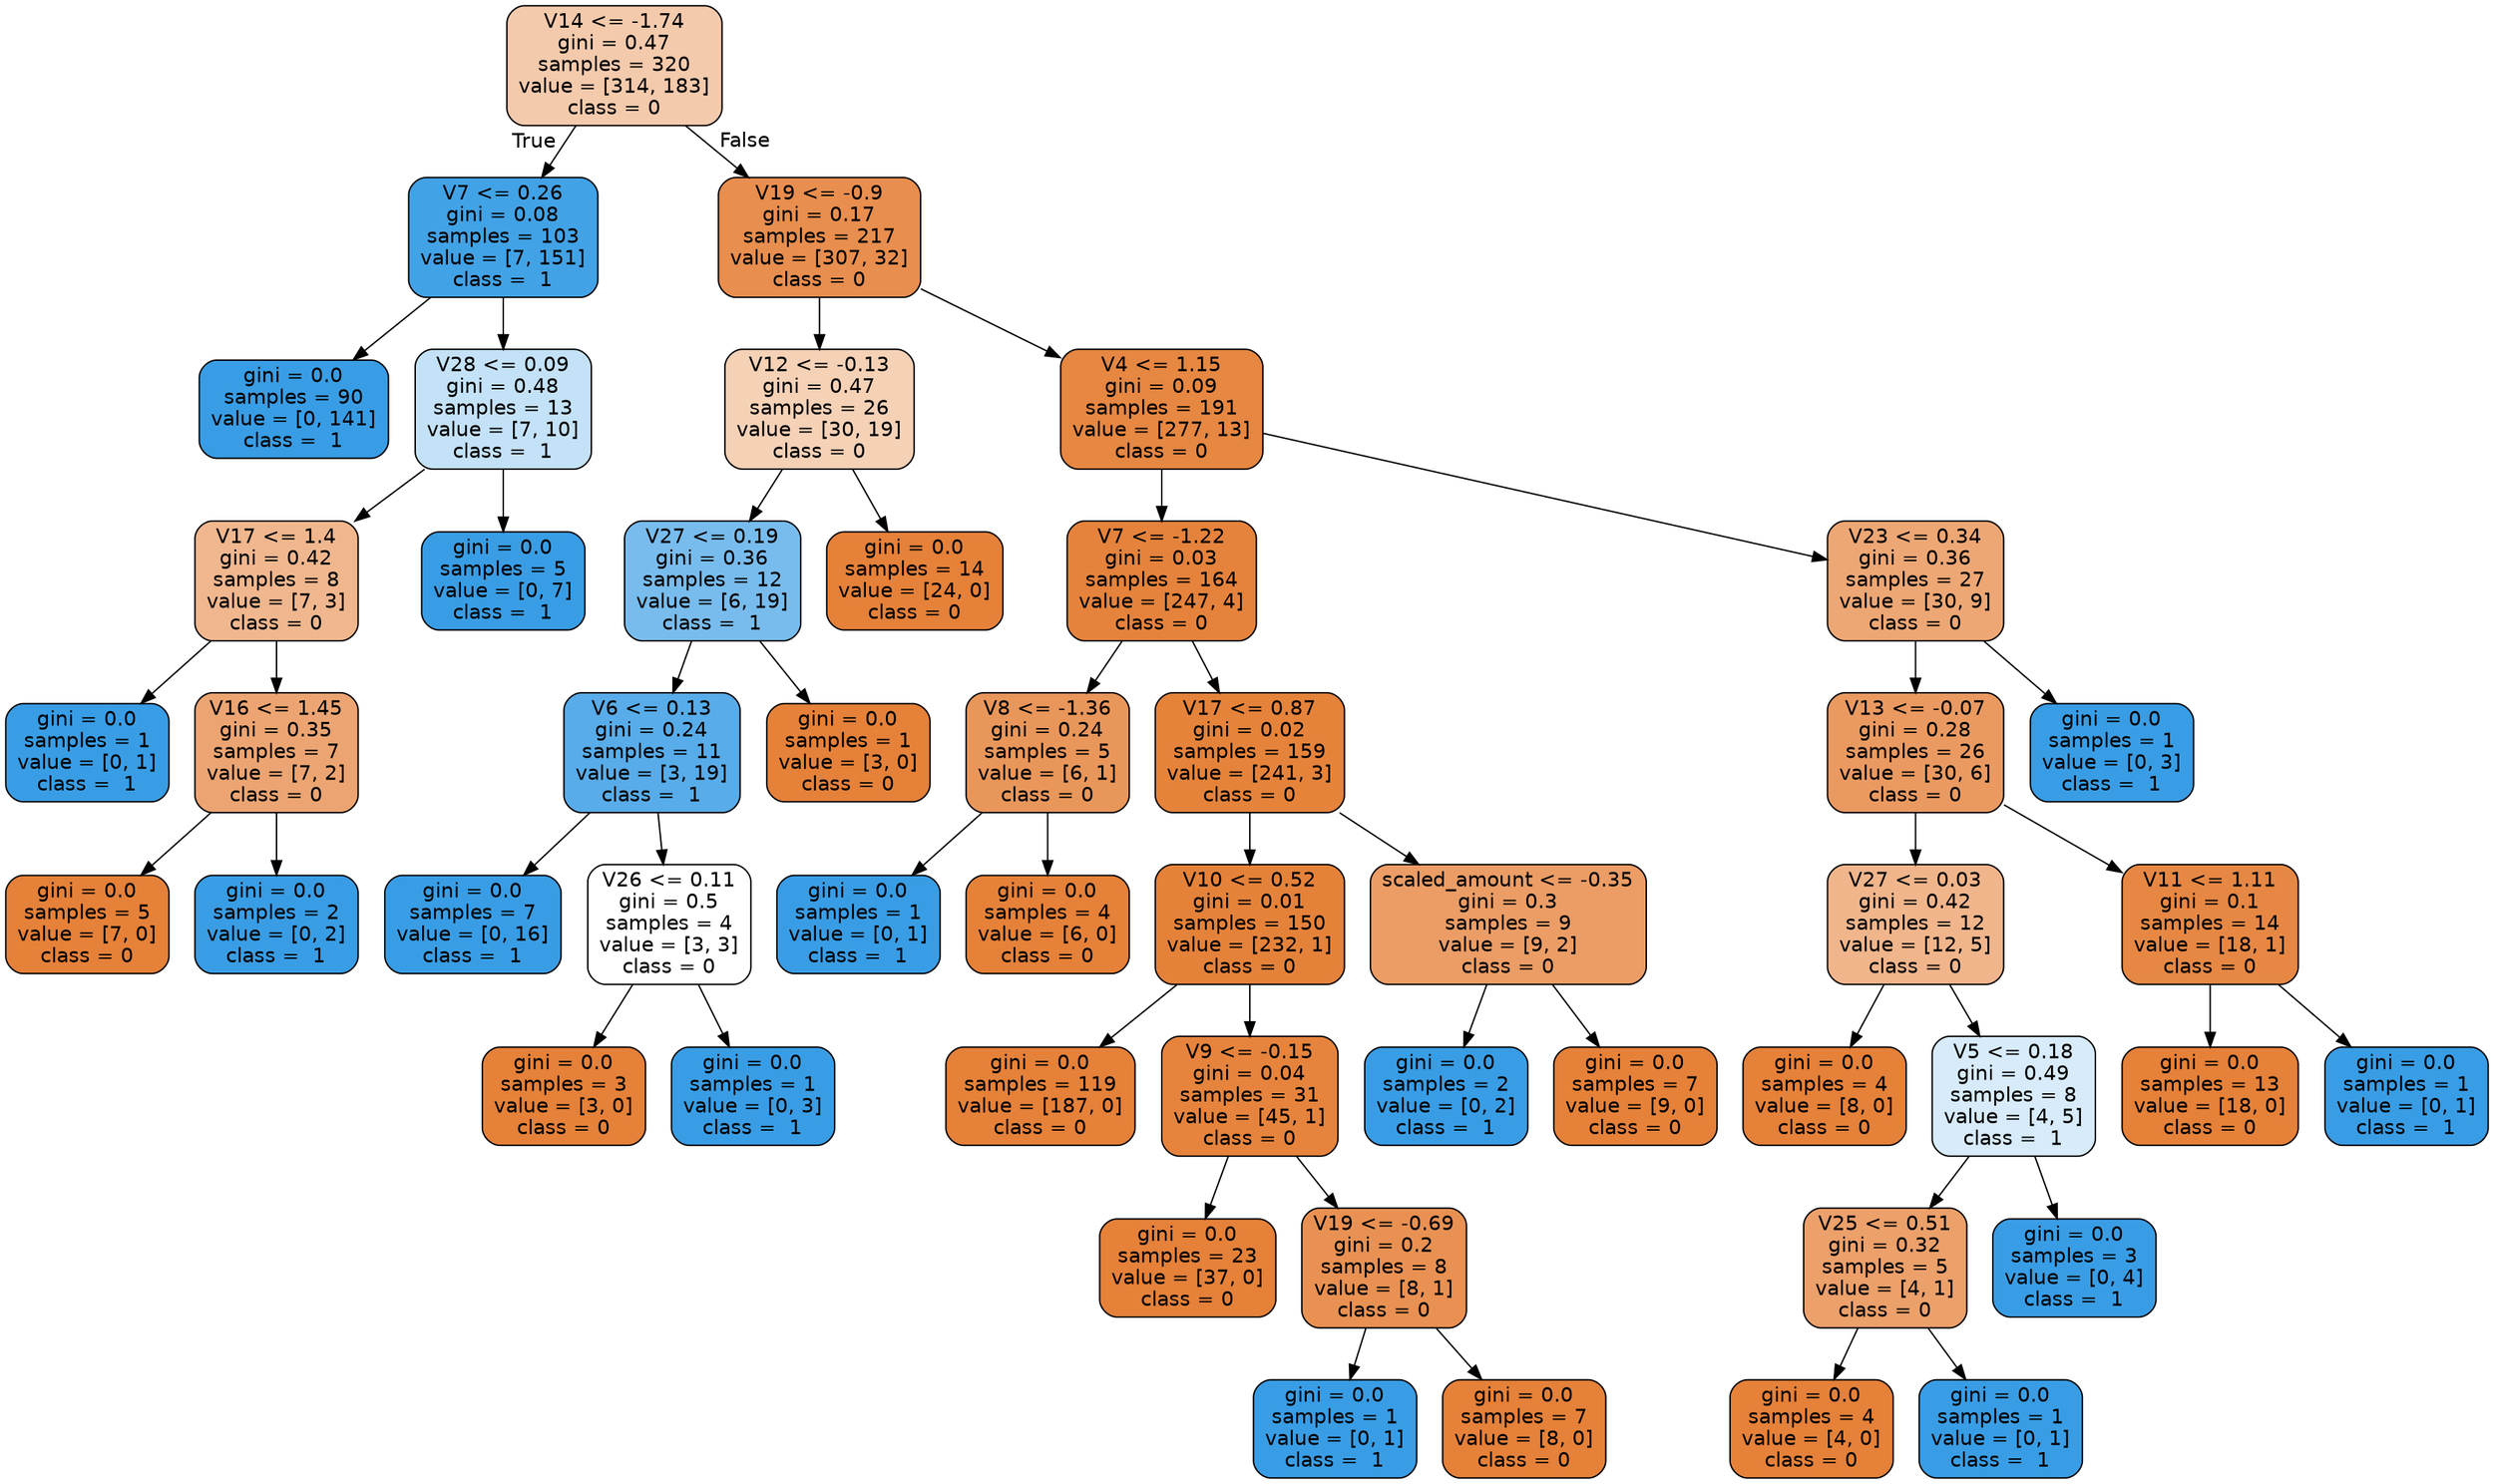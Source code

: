 digraph Tree {
node [shape=box, style="filled, rounded", color="black", fontname=helvetica] ;
edge [fontname=helvetica] ;
0 [label="V14 <= -1.74\ngini = 0.47\nsamples = 320\nvalue = [314, 183]\nclass = 0", fillcolor="#f4caac"] ;
1 [label="V7 <= 0.26\ngini = 0.08\nsamples = 103\nvalue = [7, 151]\nclass =  1", fillcolor="#42a2e6"] ;
0 -> 1 [labeldistance=2.5, labelangle=45, headlabel="True"] ;
2 [label="gini = 0.0\nsamples = 90\nvalue = [0, 141]\nclass =  1", fillcolor="#399de5"] ;
1 -> 2 ;
3 [label="V28 <= 0.09\ngini = 0.48\nsamples = 13\nvalue = [7, 10]\nclass =  1", fillcolor="#c4e2f7"] ;
1 -> 3 ;
4 [label="V17 <= 1.4\ngini = 0.42\nsamples = 8\nvalue = [7, 3]\nclass = 0", fillcolor="#f0b78e"] ;
3 -> 4 ;
5 [label="gini = 0.0\nsamples = 1\nvalue = [0, 1]\nclass =  1", fillcolor="#399de5"] ;
4 -> 5 ;
6 [label="V16 <= 1.45\ngini = 0.35\nsamples = 7\nvalue = [7, 2]\nclass = 0", fillcolor="#eca572"] ;
4 -> 6 ;
7 [label="gini = 0.0\nsamples = 5\nvalue = [7, 0]\nclass = 0", fillcolor="#e58139"] ;
6 -> 7 ;
8 [label="gini = 0.0\nsamples = 2\nvalue = [0, 2]\nclass =  1", fillcolor="#399de5"] ;
6 -> 8 ;
9 [label="gini = 0.0\nsamples = 5\nvalue = [0, 7]\nclass =  1", fillcolor="#399de5"] ;
3 -> 9 ;
10 [label="V19 <= -0.9\ngini = 0.17\nsamples = 217\nvalue = [307, 32]\nclass = 0", fillcolor="#e88e4e"] ;
0 -> 10 [labeldistance=2.5, labelangle=-45, headlabel="False"] ;
11 [label="V12 <= -0.13\ngini = 0.47\nsamples = 26\nvalue = [30, 19]\nclass = 0", fillcolor="#f5d1b6"] ;
10 -> 11 ;
12 [label="V27 <= 0.19\ngini = 0.36\nsamples = 12\nvalue = [6, 19]\nclass =  1", fillcolor="#78bced"] ;
11 -> 12 ;
13 [label="V6 <= 0.13\ngini = 0.24\nsamples = 11\nvalue = [3, 19]\nclass =  1", fillcolor="#58ace9"] ;
12 -> 13 ;
14 [label="gini = 0.0\nsamples = 7\nvalue = [0, 16]\nclass =  1", fillcolor="#399de5"] ;
13 -> 14 ;
15 [label="V26 <= 0.11\ngini = 0.5\nsamples = 4\nvalue = [3, 3]\nclass = 0", fillcolor="#ffffff"] ;
13 -> 15 ;
16 [label="gini = 0.0\nsamples = 3\nvalue = [3, 0]\nclass = 0", fillcolor="#e58139"] ;
15 -> 16 ;
17 [label="gini = 0.0\nsamples = 1\nvalue = [0, 3]\nclass =  1", fillcolor="#399de5"] ;
15 -> 17 ;
18 [label="gini = 0.0\nsamples = 1\nvalue = [3, 0]\nclass = 0", fillcolor="#e58139"] ;
12 -> 18 ;
19 [label="gini = 0.0\nsamples = 14\nvalue = [24, 0]\nclass = 0", fillcolor="#e58139"] ;
11 -> 19 ;
20 [label="V4 <= 1.15\ngini = 0.09\nsamples = 191\nvalue = [277, 13]\nclass = 0", fillcolor="#e68742"] ;
10 -> 20 ;
21 [label="V7 <= -1.22\ngini = 0.03\nsamples = 164\nvalue = [247, 4]\nclass = 0", fillcolor="#e5833c"] ;
20 -> 21 ;
22 [label="V8 <= -1.36\ngini = 0.24\nsamples = 5\nvalue = [6, 1]\nclass = 0", fillcolor="#e9965a"] ;
21 -> 22 ;
23 [label="gini = 0.0\nsamples = 1\nvalue = [0, 1]\nclass =  1", fillcolor="#399de5"] ;
22 -> 23 ;
24 [label="gini = 0.0\nsamples = 4\nvalue = [6, 0]\nclass = 0", fillcolor="#e58139"] ;
22 -> 24 ;
25 [label="V17 <= 0.87\ngini = 0.02\nsamples = 159\nvalue = [241, 3]\nclass = 0", fillcolor="#e5833b"] ;
21 -> 25 ;
26 [label="V10 <= 0.52\ngini = 0.01\nsamples = 150\nvalue = [232, 1]\nclass = 0", fillcolor="#e5823a"] ;
25 -> 26 ;
27 [label="gini = 0.0\nsamples = 119\nvalue = [187, 0]\nclass = 0", fillcolor="#e58139"] ;
26 -> 27 ;
28 [label="V9 <= -0.15\ngini = 0.04\nsamples = 31\nvalue = [45, 1]\nclass = 0", fillcolor="#e6843d"] ;
26 -> 28 ;
29 [label="gini = 0.0\nsamples = 23\nvalue = [37, 0]\nclass = 0", fillcolor="#e58139"] ;
28 -> 29 ;
30 [label="V19 <= -0.69\ngini = 0.2\nsamples = 8\nvalue = [8, 1]\nclass = 0", fillcolor="#e89152"] ;
28 -> 30 ;
31 [label="gini = 0.0\nsamples = 1\nvalue = [0, 1]\nclass =  1", fillcolor="#399de5"] ;
30 -> 31 ;
32 [label="gini = 0.0\nsamples = 7\nvalue = [8, 0]\nclass = 0", fillcolor="#e58139"] ;
30 -> 32 ;
33 [label="scaled_amount <= -0.35\ngini = 0.3\nsamples = 9\nvalue = [9, 2]\nclass = 0", fillcolor="#eb9d65"] ;
25 -> 33 ;
34 [label="gini = 0.0\nsamples = 2\nvalue = [0, 2]\nclass =  1", fillcolor="#399de5"] ;
33 -> 34 ;
35 [label="gini = 0.0\nsamples = 7\nvalue = [9, 0]\nclass = 0", fillcolor="#e58139"] ;
33 -> 35 ;
36 [label="V23 <= 0.34\ngini = 0.36\nsamples = 27\nvalue = [30, 9]\nclass = 0", fillcolor="#eda774"] ;
20 -> 36 ;
37 [label="V13 <= -0.07\ngini = 0.28\nsamples = 26\nvalue = [30, 6]\nclass = 0", fillcolor="#ea9a61"] ;
36 -> 37 ;
38 [label="V27 <= 0.03\ngini = 0.42\nsamples = 12\nvalue = [12, 5]\nclass = 0", fillcolor="#f0b58b"] ;
37 -> 38 ;
39 [label="gini = 0.0\nsamples = 4\nvalue = [8, 0]\nclass = 0", fillcolor="#e58139"] ;
38 -> 39 ;
40 [label="V5 <= 0.18\ngini = 0.49\nsamples = 8\nvalue = [4, 5]\nclass =  1", fillcolor="#d7ebfa"] ;
38 -> 40 ;
41 [label="V25 <= 0.51\ngini = 0.32\nsamples = 5\nvalue = [4, 1]\nclass = 0", fillcolor="#eca06a"] ;
40 -> 41 ;
42 [label="gini = 0.0\nsamples = 4\nvalue = [4, 0]\nclass = 0", fillcolor="#e58139"] ;
41 -> 42 ;
43 [label="gini = 0.0\nsamples = 1\nvalue = [0, 1]\nclass =  1", fillcolor="#399de5"] ;
41 -> 43 ;
44 [label="gini = 0.0\nsamples = 3\nvalue = [0, 4]\nclass =  1", fillcolor="#399de5"] ;
40 -> 44 ;
45 [label="V11 <= 1.11\ngini = 0.1\nsamples = 14\nvalue = [18, 1]\nclass = 0", fillcolor="#e68844"] ;
37 -> 45 ;
46 [label="gini = 0.0\nsamples = 13\nvalue = [18, 0]\nclass = 0", fillcolor="#e58139"] ;
45 -> 46 ;
47 [label="gini = 0.0\nsamples = 1\nvalue = [0, 1]\nclass =  1", fillcolor="#399de5"] ;
45 -> 47 ;
48 [label="gini = 0.0\nsamples = 1\nvalue = [0, 3]\nclass =  1", fillcolor="#399de5"] ;
36 -> 48 ;
}
